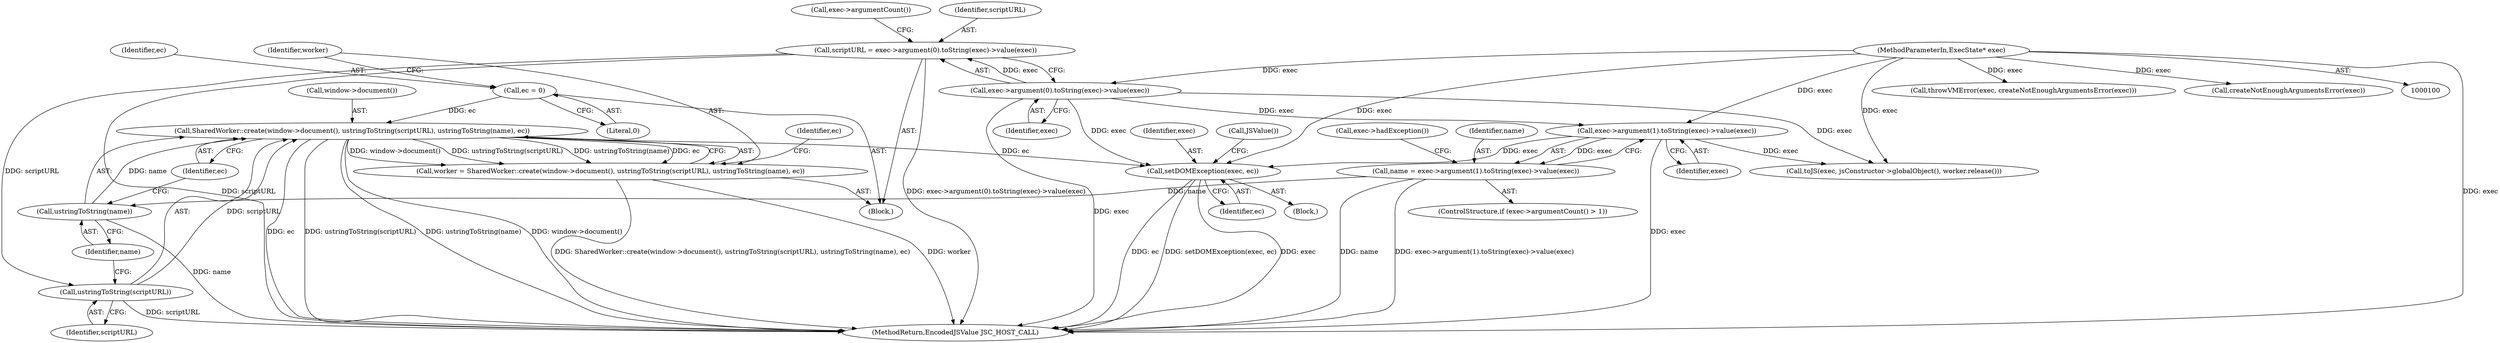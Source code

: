 digraph "0_Chrome_b944f670bb7a8a919daac497a4ea0536c954c201_4@API" {
"1000143" [label="(Call,SharedWorker::create(window->document(), ustringToString(scriptURL), ustringToString(name), ec))"];
"1000145" [label="(Call,ustringToString(scriptURL))"];
"1000114" [label="(Call,scriptURL = exec->argument(0).toString(exec)->value(exec))"];
"1000116" [label="(Call,exec->argument(0).toString(exec)->value(exec))"];
"1000101" [label="(MethodParameterIn,ExecState* exec)"];
"1000147" [label="(Call,ustringToString(name))"];
"1000123" [label="(Call,name = exec->argument(1).toString(exec)->value(exec))"];
"1000125" [label="(Call,exec->argument(1).toString(exec)->value(exec))"];
"1000137" [label="(Call,ec = 0)"];
"1000141" [label="(Call,worker = SharedWorker::create(window->document(), ustringToString(scriptURL), ustringToString(name), ec))"];
"1000153" [label="(Call,setDOMException(exec, ec))"];
"1000109" [label="(Call,throwVMError(exec, createNotEnoughArgumentsError(exec)))"];
"1000151" [label="(Identifier,ec)"];
"1000117" [label="(Identifier,exec)"];
"1000155" [label="(Identifier,ec)"];
"1000143" [label="(Call,SharedWorker::create(window->document(), ustringToString(scriptURL), ustringToString(name), ec))"];
"1000154" [label="(Identifier,exec)"];
"1000141" [label="(Call,worker = SharedWorker::create(window->document(), ustringToString(scriptURL), ustringToString(name), ec))"];
"1000162" [label="(Call,toJS(exec, jsConstructor->globalObject(), worker.release()))"];
"1000142" [label="(Identifier,worker)"];
"1000116" [label="(Call,exec->argument(0).toString(exec)->value(exec))"];
"1000119" [label="(ControlStructure,if (exec->argumentCount() > 1))"];
"1000128" [label="(Call,exec->hadException())"];
"1000166" [label="(MethodReturn,EncodedJSValue JSC_HOST_CALL)"];
"1000121" [label="(Call,exec->argumentCount())"];
"1000139" [label="(Literal,0)"];
"1000144" [label="(Call,window->document())"];
"1000153" [label="(Call,setDOMException(exec, ec))"];
"1000102" [label="(Block,)"];
"1000111" [label="(Call,createNotEnoughArgumentsError(exec))"];
"1000114" [label="(Call,scriptURL = exec->argument(0).toString(exec)->value(exec))"];
"1000137" [label="(Call,ec = 0)"];
"1000125" [label="(Call,exec->argument(1).toString(exec)->value(exec))"];
"1000147" [label="(Call,ustringToString(name))"];
"1000138" [label="(Identifier,ec)"];
"1000101" [label="(MethodParameterIn,ExecState* exec)"];
"1000145" [label="(Call,ustringToString(scriptURL))"];
"1000152" [label="(Block,)"];
"1000126" [label="(Identifier,exec)"];
"1000123" [label="(Call,name = exec->argument(1).toString(exec)->value(exec))"];
"1000149" [label="(Identifier,ec)"];
"1000115" [label="(Identifier,scriptURL)"];
"1000124" [label="(Identifier,name)"];
"1000158" [label="(Call,JSValue())"];
"1000146" [label="(Identifier,scriptURL)"];
"1000148" [label="(Identifier,name)"];
"1000143" -> "1000141"  [label="AST: "];
"1000143" -> "1000149"  [label="CFG: "];
"1000144" -> "1000143"  [label="AST: "];
"1000145" -> "1000143"  [label="AST: "];
"1000147" -> "1000143"  [label="AST: "];
"1000149" -> "1000143"  [label="AST: "];
"1000141" -> "1000143"  [label="CFG: "];
"1000143" -> "1000166"  [label="DDG: window->document()"];
"1000143" -> "1000166"  [label="DDG: ec"];
"1000143" -> "1000166"  [label="DDG: ustringToString(scriptURL)"];
"1000143" -> "1000166"  [label="DDG: ustringToString(name)"];
"1000143" -> "1000141"  [label="DDG: window->document()"];
"1000143" -> "1000141"  [label="DDG: ustringToString(scriptURL)"];
"1000143" -> "1000141"  [label="DDG: ustringToString(name)"];
"1000143" -> "1000141"  [label="DDG: ec"];
"1000145" -> "1000143"  [label="DDG: scriptURL"];
"1000147" -> "1000143"  [label="DDG: name"];
"1000137" -> "1000143"  [label="DDG: ec"];
"1000143" -> "1000153"  [label="DDG: ec"];
"1000145" -> "1000146"  [label="CFG: "];
"1000146" -> "1000145"  [label="AST: "];
"1000148" -> "1000145"  [label="CFG: "];
"1000145" -> "1000166"  [label="DDG: scriptURL"];
"1000114" -> "1000145"  [label="DDG: scriptURL"];
"1000114" -> "1000102"  [label="AST: "];
"1000114" -> "1000116"  [label="CFG: "];
"1000115" -> "1000114"  [label="AST: "];
"1000116" -> "1000114"  [label="AST: "];
"1000121" -> "1000114"  [label="CFG: "];
"1000114" -> "1000166"  [label="DDG: scriptURL"];
"1000114" -> "1000166"  [label="DDG: exec->argument(0).toString(exec)->value(exec)"];
"1000116" -> "1000114"  [label="DDG: exec"];
"1000116" -> "1000117"  [label="CFG: "];
"1000117" -> "1000116"  [label="AST: "];
"1000116" -> "1000166"  [label="DDG: exec"];
"1000101" -> "1000116"  [label="DDG: exec"];
"1000116" -> "1000125"  [label="DDG: exec"];
"1000116" -> "1000153"  [label="DDG: exec"];
"1000116" -> "1000162"  [label="DDG: exec"];
"1000101" -> "1000100"  [label="AST: "];
"1000101" -> "1000166"  [label="DDG: exec"];
"1000101" -> "1000109"  [label="DDG: exec"];
"1000101" -> "1000111"  [label="DDG: exec"];
"1000101" -> "1000125"  [label="DDG: exec"];
"1000101" -> "1000153"  [label="DDG: exec"];
"1000101" -> "1000162"  [label="DDG: exec"];
"1000147" -> "1000148"  [label="CFG: "];
"1000148" -> "1000147"  [label="AST: "];
"1000149" -> "1000147"  [label="CFG: "];
"1000147" -> "1000166"  [label="DDG: name"];
"1000123" -> "1000147"  [label="DDG: name"];
"1000123" -> "1000119"  [label="AST: "];
"1000123" -> "1000125"  [label="CFG: "];
"1000124" -> "1000123"  [label="AST: "];
"1000125" -> "1000123"  [label="AST: "];
"1000128" -> "1000123"  [label="CFG: "];
"1000123" -> "1000166"  [label="DDG: exec->argument(1).toString(exec)->value(exec)"];
"1000123" -> "1000166"  [label="DDG: name"];
"1000125" -> "1000123"  [label="DDG: exec"];
"1000125" -> "1000126"  [label="CFG: "];
"1000126" -> "1000125"  [label="AST: "];
"1000125" -> "1000166"  [label="DDG: exec"];
"1000125" -> "1000153"  [label="DDG: exec"];
"1000125" -> "1000162"  [label="DDG: exec"];
"1000137" -> "1000102"  [label="AST: "];
"1000137" -> "1000139"  [label="CFG: "];
"1000138" -> "1000137"  [label="AST: "];
"1000139" -> "1000137"  [label="AST: "];
"1000142" -> "1000137"  [label="CFG: "];
"1000141" -> "1000102"  [label="AST: "];
"1000142" -> "1000141"  [label="AST: "];
"1000151" -> "1000141"  [label="CFG: "];
"1000141" -> "1000166"  [label="DDG: worker"];
"1000141" -> "1000166"  [label="DDG: SharedWorker::create(window->document(), ustringToString(scriptURL), ustringToString(name), ec)"];
"1000153" -> "1000152"  [label="AST: "];
"1000153" -> "1000155"  [label="CFG: "];
"1000154" -> "1000153"  [label="AST: "];
"1000155" -> "1000153"  [label="AST: "];
"1000158" -> "1000153"  [label="CFG: "];
"1000153" -> "1000166"  [label="DDG: setDOMException(exec, ec)"];
"1000153" -> "1000166"  [label="DDG: exec"];
"1000153" -> "1000166"  [label="DDG: ec"];
}
